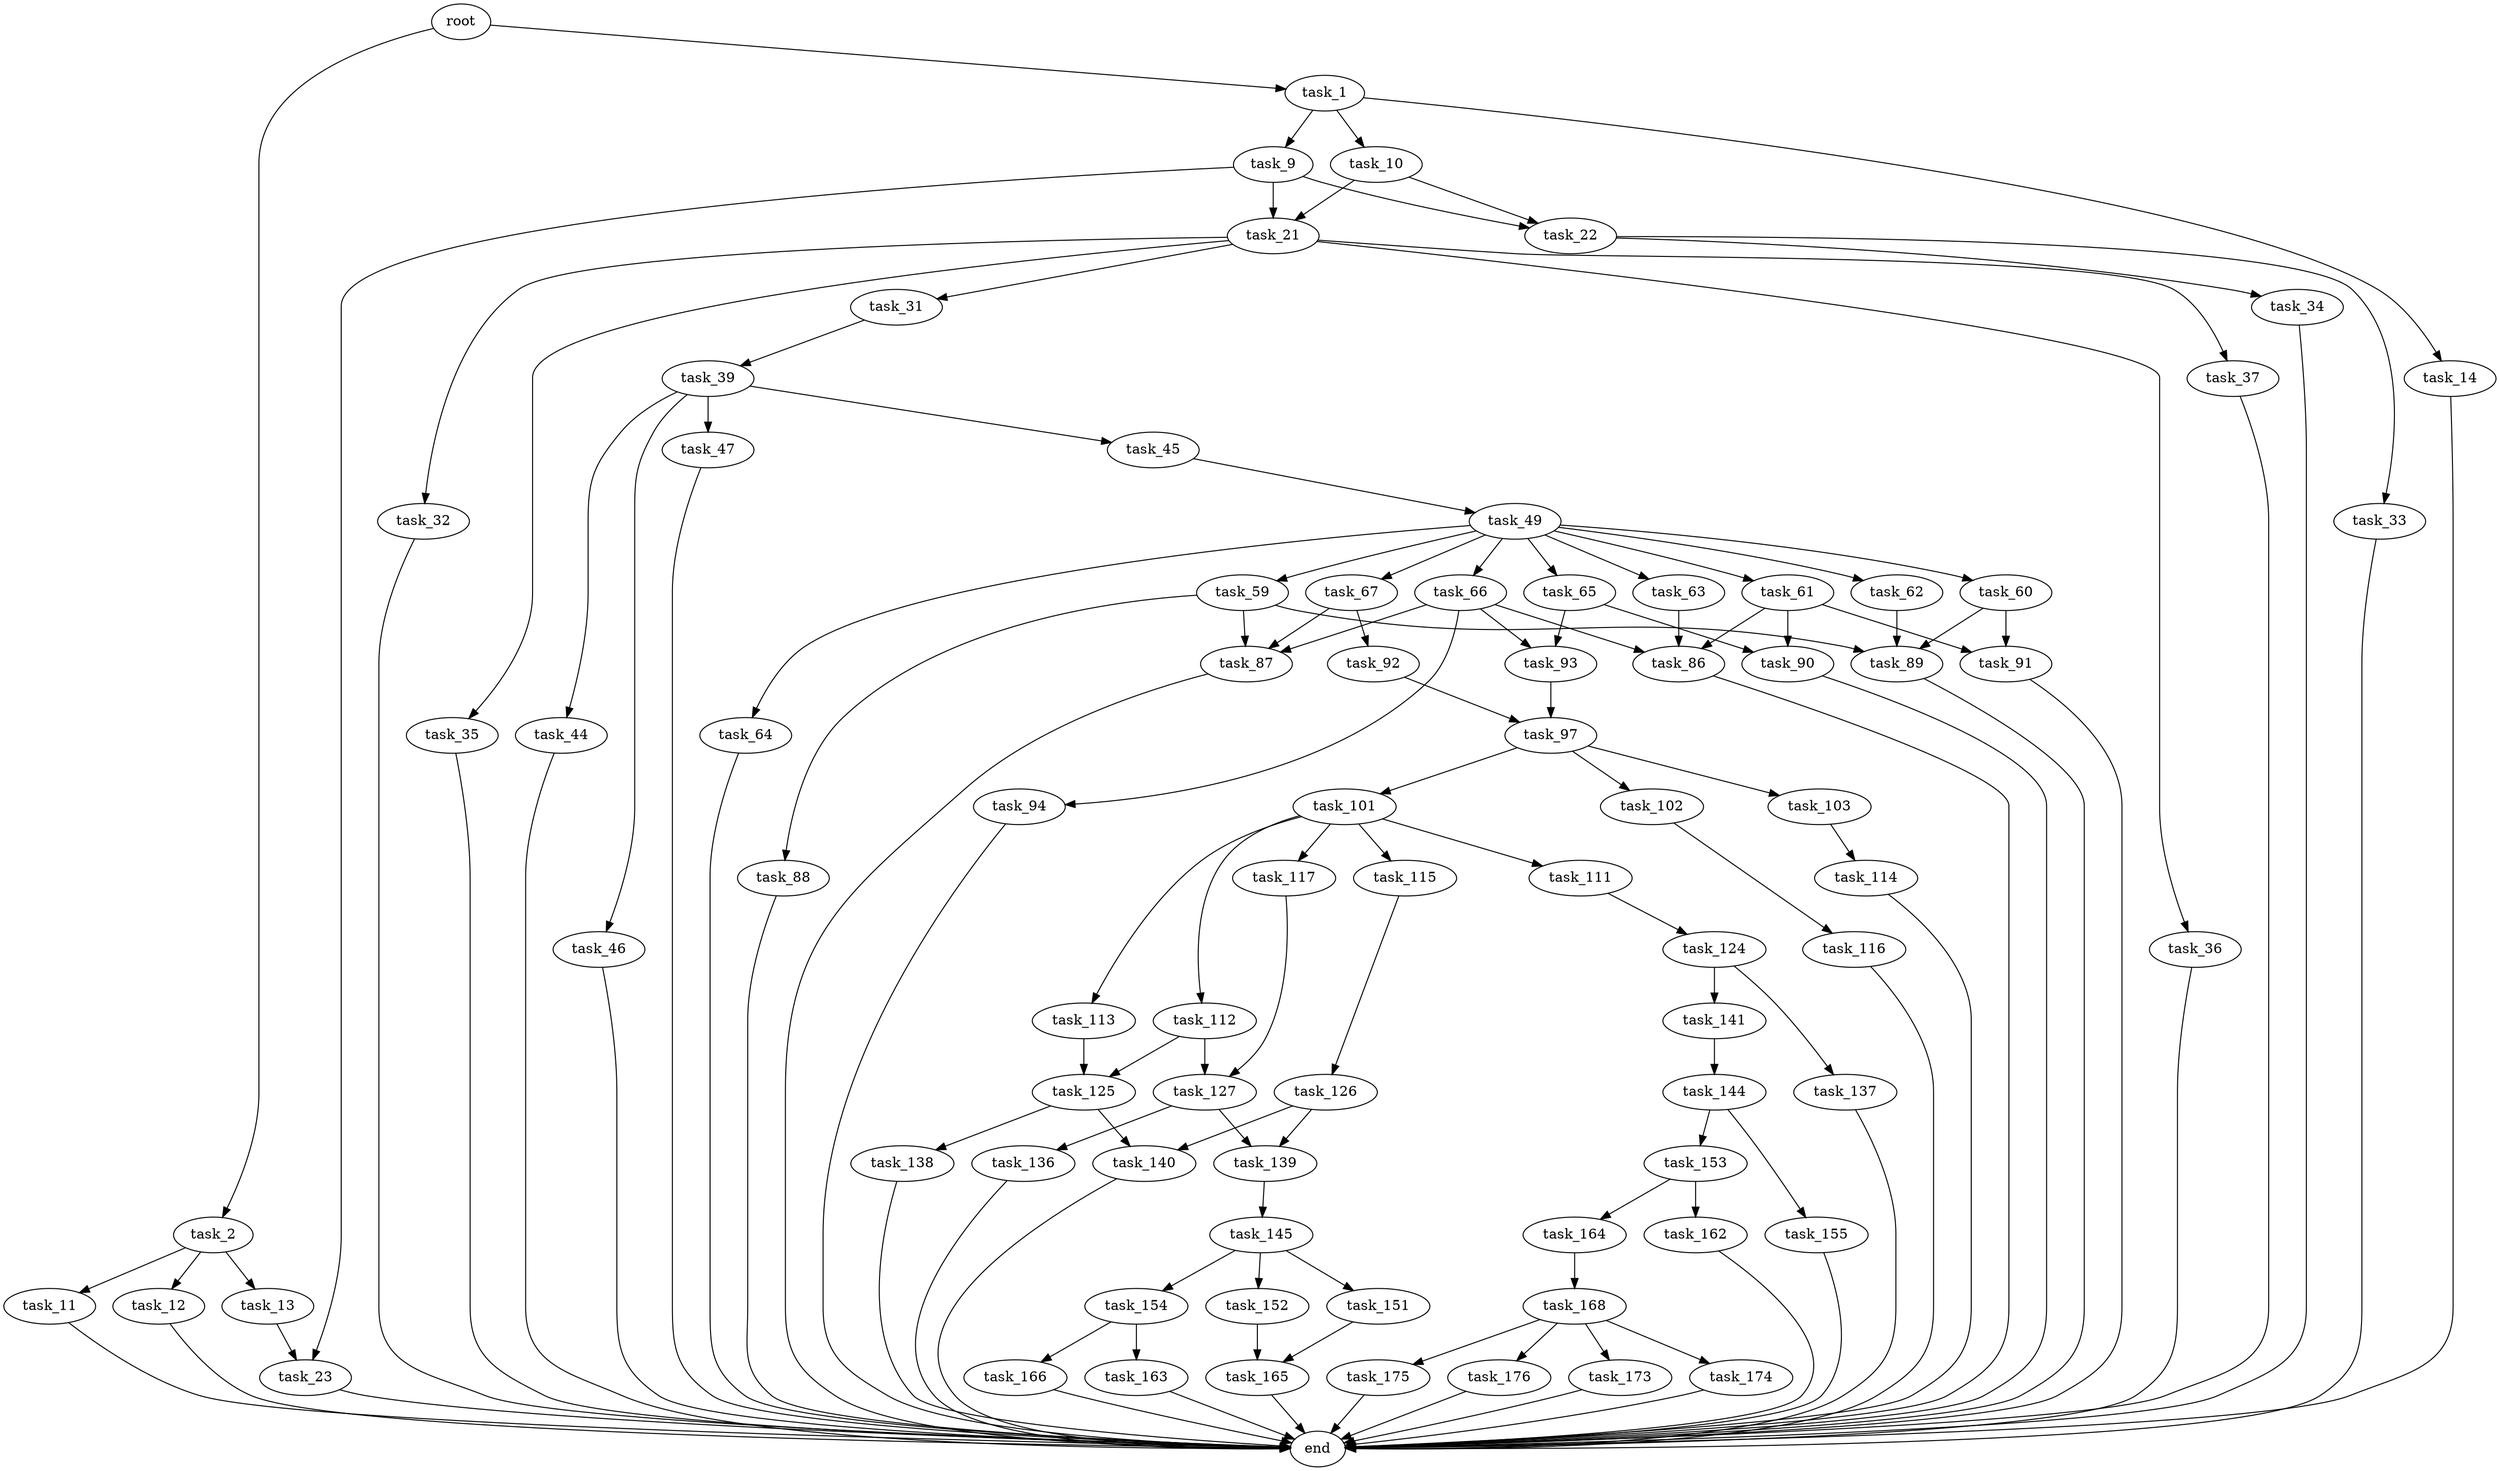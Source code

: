digraph G {
  root [size="0.000000"];
  task_1 [size="2064428932.000000"];
  task_2 [size="197376674573.000000"];
  task_9 [size="153104718588.000000"];
  task_10 [size="265248720773.000000"];
  task_14 [size="231928233984.000000"];
  task_11 [size="1073741824000.000000"];
  task_12 [size="8589934592.000000"];
  task_13 [size="231928233984.000000"];
  task_21 [size="548497918444.000000"];
  task_22 [size="32311075892.000000"];
  task_23 [size="4272651489.000000"];
  end [size="0.000000"];
  task_31 [size="664387969303.000000"];
  task_32 [size="39127442291.000000"];
  task_35 [size="231928233984.000000"];
  task_36 [size="24248741573.000000"];
  task_37 [size="9475704306.000000"];
  task_33 [size="272047262886.000000"];
  task_34 [size="994117068652.000000"];
  task_39 [size="2246123108.000000"];
  task_44 [size="226048639851.000000"];
  task_45 [size="549755813888.000000"];
  task_46 [size="32963097153.000000"];
  task_47 [size="134217728000.000000"];
  task_49 [size="612947829413.000000"];
  task_59 [size="782757789696.000000"];
  task_60 [size="442875223.000000"];
  task_61 [size="8589934592.000000"];
  task_62 [size="28991029248.000000"];
  task_63 [size="89492512614.000000"];
  task_64 [size="227455241234.000000"];
  task_65 [size="81749107802.000000"];
  task_66 [size="8968106681.000000"];
  task_67 [size="28991029248.000000"];
  task_87 [size="120255358600.000000"];
  task_88 [size="8255103754.000000"];
  task_89 [size="7610892647.000000"];
  task_91 [size="30489248430.000000"];
  task_86 [size="13577909638.000000"];
  task_90 [size="278870230379.000000"];
  task_93 [size="2800784855.000000"];
  task_94 [size="7274930200.000000"];
  task_92 [size="255432770788.000000"];
  task_97 [size="28991029248.000000"];
  task_101 [size="68719476736.000000"];
  task_102 [size="4439711133.000000"];
  task_103 [size="549755813888.000000"];
  task_111 [size="549755813888.000000"];
  task_112 [size="55980917356.000000"];
  task_113 [size="1073741824000.000000"];
  task_115 [size="6283507360.000000"];
  task_117 [size="148545766932.000000"];
  task_116 [size="955587387966.000000"];
  task_114 [size="368293445632.000000"];
  task_124 [size="1073741824000.000000"];
  task_125 [size="231928233984.000000"];
  task_127 [size="537975256008.000000"];
  task_126 [size="707738516.000000"];
  task_137 [size="231928233984.000000"];
  task_141 [size="1073741824000.000000"];
  task_138 [size="549755813888.000000"];
  task_140 [size="1242157645.000000"];
  task_139 [size="28542884106.000000"];
  task_136 [size="28991029248.000000"];
  task_145 [size="8589934592.000000"];
  task_144 [size="22671504426.000000"];
  task_153 [size="782757789696.000000"];
  task_155 [size="134217728000.000000"];
  task_151 [size="40682361264.000000"];
  task_152 [size="68719476736.000000"];
  task_154 [size="24936834906.000000"];
  task_165 [size="353124547948.000000"];
  task_162 [size="134217728000.000000"];
  task_164 [size="244932896582.000000"];
  task_163 [size="549755813888.000000"];
  task_166 [size="112014427227.000000"];
  task_168 [size="782757789696.000000"];
  task_173 [size="48820388004.000000"];
  task_174 [size="782757789696.000000"];
  task_175 [size="1073741824000.000000"];
  task_176 [size="377311098467.000000"];

  root -> task_1 [size="1.000000"];
  root -> task_2 [size="1.000000"];
  task_1 -> task_9 [size="33554432.000000"];
  task_1 -> task_10 [size="33554432.000000"];
  task_1 -> task_14 [size="33554432.000000"];
  task_2 -> task_11 [size="209715200.000000"];
  task_2 -> task_12 [size="209715200.000000"];
  task_2 -> task_13 [size="209715200.000000"];
  task_9 -> task_21 [size="134217728.000000"];
  task_9 -> task_22 [size="134217728.000000"];
  task_9 -> task_23 [size="134217728.000000"];
  task_10 -> task_21 [size="209715200.000000"];
  task_10 -> task_22 [size="209715200.000000"];
  task_14 -> end [size="1.000000"];
  task_11 -> end [size="1.000000"];
  task_12 -> end [size="1.000000"];
  task_13 -> task_23 [size="301989888.000000"];
  task_21 -> task_31 [size="411041792.000000"];
  task_21 -> task_32 [size="411041792.000000"];
  task_21 -> task_35 [size="411041792.000000"];
  task_21 -> task_36 [size="411041792.000000"];
  task_21 -> task_37 [size="411041792.000000"];
  task_22 -> task_33 [size="536870912.000000"];
  task_22 -> task_34 [size="536870912.000000"];
  task_23 -> end [size="1.000000"];
  task_31 -> task_39 [size="411041792.000000"];
  task_32 -> end [size="1.000000"];
  task_35 -> end [size="1.000000"];
  task_36 -> end [size="1.000000"];
  task_37 -> end [size="1.000000"];
  task_33 -> end [size="1.000000"];
  task_34 -> end [size="1.000000"];
  task_39 -> task_44 [size="134217728.000000"];
  task_39 -> task_45 [size="134217728.000000"];
  task_39 -> task_46 [size="134217728.000000"];
  task_39 -> task_47 [size="134217728.000000"];
  task_44 -> end [size="1.000000"];
  task_45 -> task_49 [size="536870912.000000"];
  task_46 -> end [size="1.000000"];
  task_47 -> end [size="1.000000"];
  task_49 -> task_59 [size="838860800.000000"];
  task_49 -> task_60 [size="838860800.000000"];
  task_49 -> task_61 [size="838860800.000000"];
  task_49 -> task_62 [size="838860800.000000"];
  task_49 -> task_63 [size="838860800.000000"];
  task_49 -> task_64 [size="838860800.000000"];
  task_49 -> task_65 [size="838860800.000000"];
  task_49 -> task_66 [size="838860800.000000"];
  task_49 -> task_67 [size="838860800.000000"];
  task_59 -> task_87 [size="679477248.000000"];
  task_59 -> task_88 [size="679477248.000000"];
  task_59 -> task_89 [size="679477248.000000"];
  task_60 -> task_89 [size="33554432.000000"];
  task_60 -> task_91 [size="33554432.000000"];
  task_61 -> task_86 [size="33554432.000000"];
  task_61 -> task_90 [size="33554432.000000"];
  task_61 -> task_91 [size="33554432.000000"];
  task_62 -> task_89 [size="75497472.000000"];
  task_63 -> task_86 [size="75497472.000000"];
  task_64 -> end [size="1.000000"];
  task_65 -> task_90 [size="75497472.000000"];
  task_65 -> task_93 [size="75497472.000000"];
  task_66 -> task_86 [size="679477248.000000"];
  task_66 -> task_87 [size="679477248.000000"];
  task_66 -> task_93 [size="679477248.000000"];
  task_66 -> task_94 [size="679477248.000000"];
  task_67 -> task_87 [size="75497472.000000"];
  task_67 -> task_92 [size="75497472.000000"];
  task_87 -> end [size="1.000000"];
  task_88 -> end [size="1.000000"];
  task_89 -> end [size="1.000000"];
  task_91 -> end [size="1.000000"];
  task_86 -> end [size="1.000000"];
  task_90 -> end [size="1.000000"];
  task_93 -> task_97 [size="134217728.000000"];
  task_94 -> end [size="1.000000"];
  task_92 -> task_97 [size="536870912.000000"];
  task_97 -> task_101 [size="75497472.000000"];
  task_97 -> task_102 [size="75497472.000000"];
  task_97 -> task_103 [size="75497472.000000"];
  task_101 -> task_111 [size="134217728.000000"];
  task_101 -> task_112 [size="134217728.000000"];
  task_101 -> task_113 [size="134217728.000000"];
  task_101 -> task_115 [size="134217728.000000"];
  task_101 -> task_117 [size="134217728.000000"];
  task_102 -> task_116 [size="301989888.000000"];
  task_103 -> task_114 [size="536870912.000000"];
  task_111 -> task_124 [size="536870912.000000"];
  task_112 -> task_125 [size="209715200.000000"];
  task_112 -> task_127 [size="209715200.000000"];
  task_113 -> task_125 [size="838860800.000000"];
  task_115 -> task_126 [size="536870912.000000"];
  task_117 -> task_127 [size="134217728.000000"];
  task_116 -> end [size="1.000000"];
  task_114 -> end [size="1.000000"];
  task_124 -> task_137 [size="838860800.000000"];
  task_124 -> task_141 [size="838860800.000000"];
  task_125 -> task_138 [size="301989888.000000"];
  task_125 -> task_140 [size="301989888.000000"];
  task_127 -> task_136 [size="411041792.000000"];
  task_127 -> task_139 [size="411041792.000000"];
  task_126 -> task_139 [size="33554432.000000"];
  task_126 -> task_140 [size="33554432.000000"];
  task_137 -> end [size="1.000000"];
  task_141 -> task_144 [size="838860800.000000"];
  task_138 -> end [size="1.000000"];
  task_140 -> end [size="1.000000"];
  task_139 -> task_145 [size="33554432.000000"];
  task_136 -> end [size="1.000000"];
  task_145 -> task_151 [size="33554432.000000"];
  task_145 -> task_152 [size="33554432.000000"];
  task_145 -> task_154 [size="33554432.000000"];
  task_144 -> task_153 [size="536870912.000000"];
  task_144 -> task_155 [size="536870912.000000"];
  task_153 -> task_162 [size="679477248.000000"];
  task_153 -> task_164 [size="679477248.000000"];
  task_155 -> end [size="1.000000"];
  task_151 -> task_165 [size="33554432.000000"];
  task_152 -> task_165 [size="134217728.000000"];
  task_154 -> task_163 [size="536870912.000000"];
  task_154 -> task_166 [size="536870912.000000"];
  task_165 -> end [size="1.000000"];
  task_162 -> end [size="1.000000"];
  task_164 -> task_168 [size="411041792.000000"];
  task_163 -> end [size="1.000000"];
  task_166 -> end [size="1.000000"];
  task_168 -> task_173 [size="679477248.000000"];
  task_168 -> task_174 [size="679477248.000000"];
  task_168 -> task_175 [size="679477248.000000"];
  task_168 -> task_176 [size="679477248.000000"];
  task_173 -> end [size="1.000000"];
  task_174 -> end [size="1.000000"];
  task_175 -> end [size="1.000000"];
  task_176 -> end [size="1.000000"];
}
